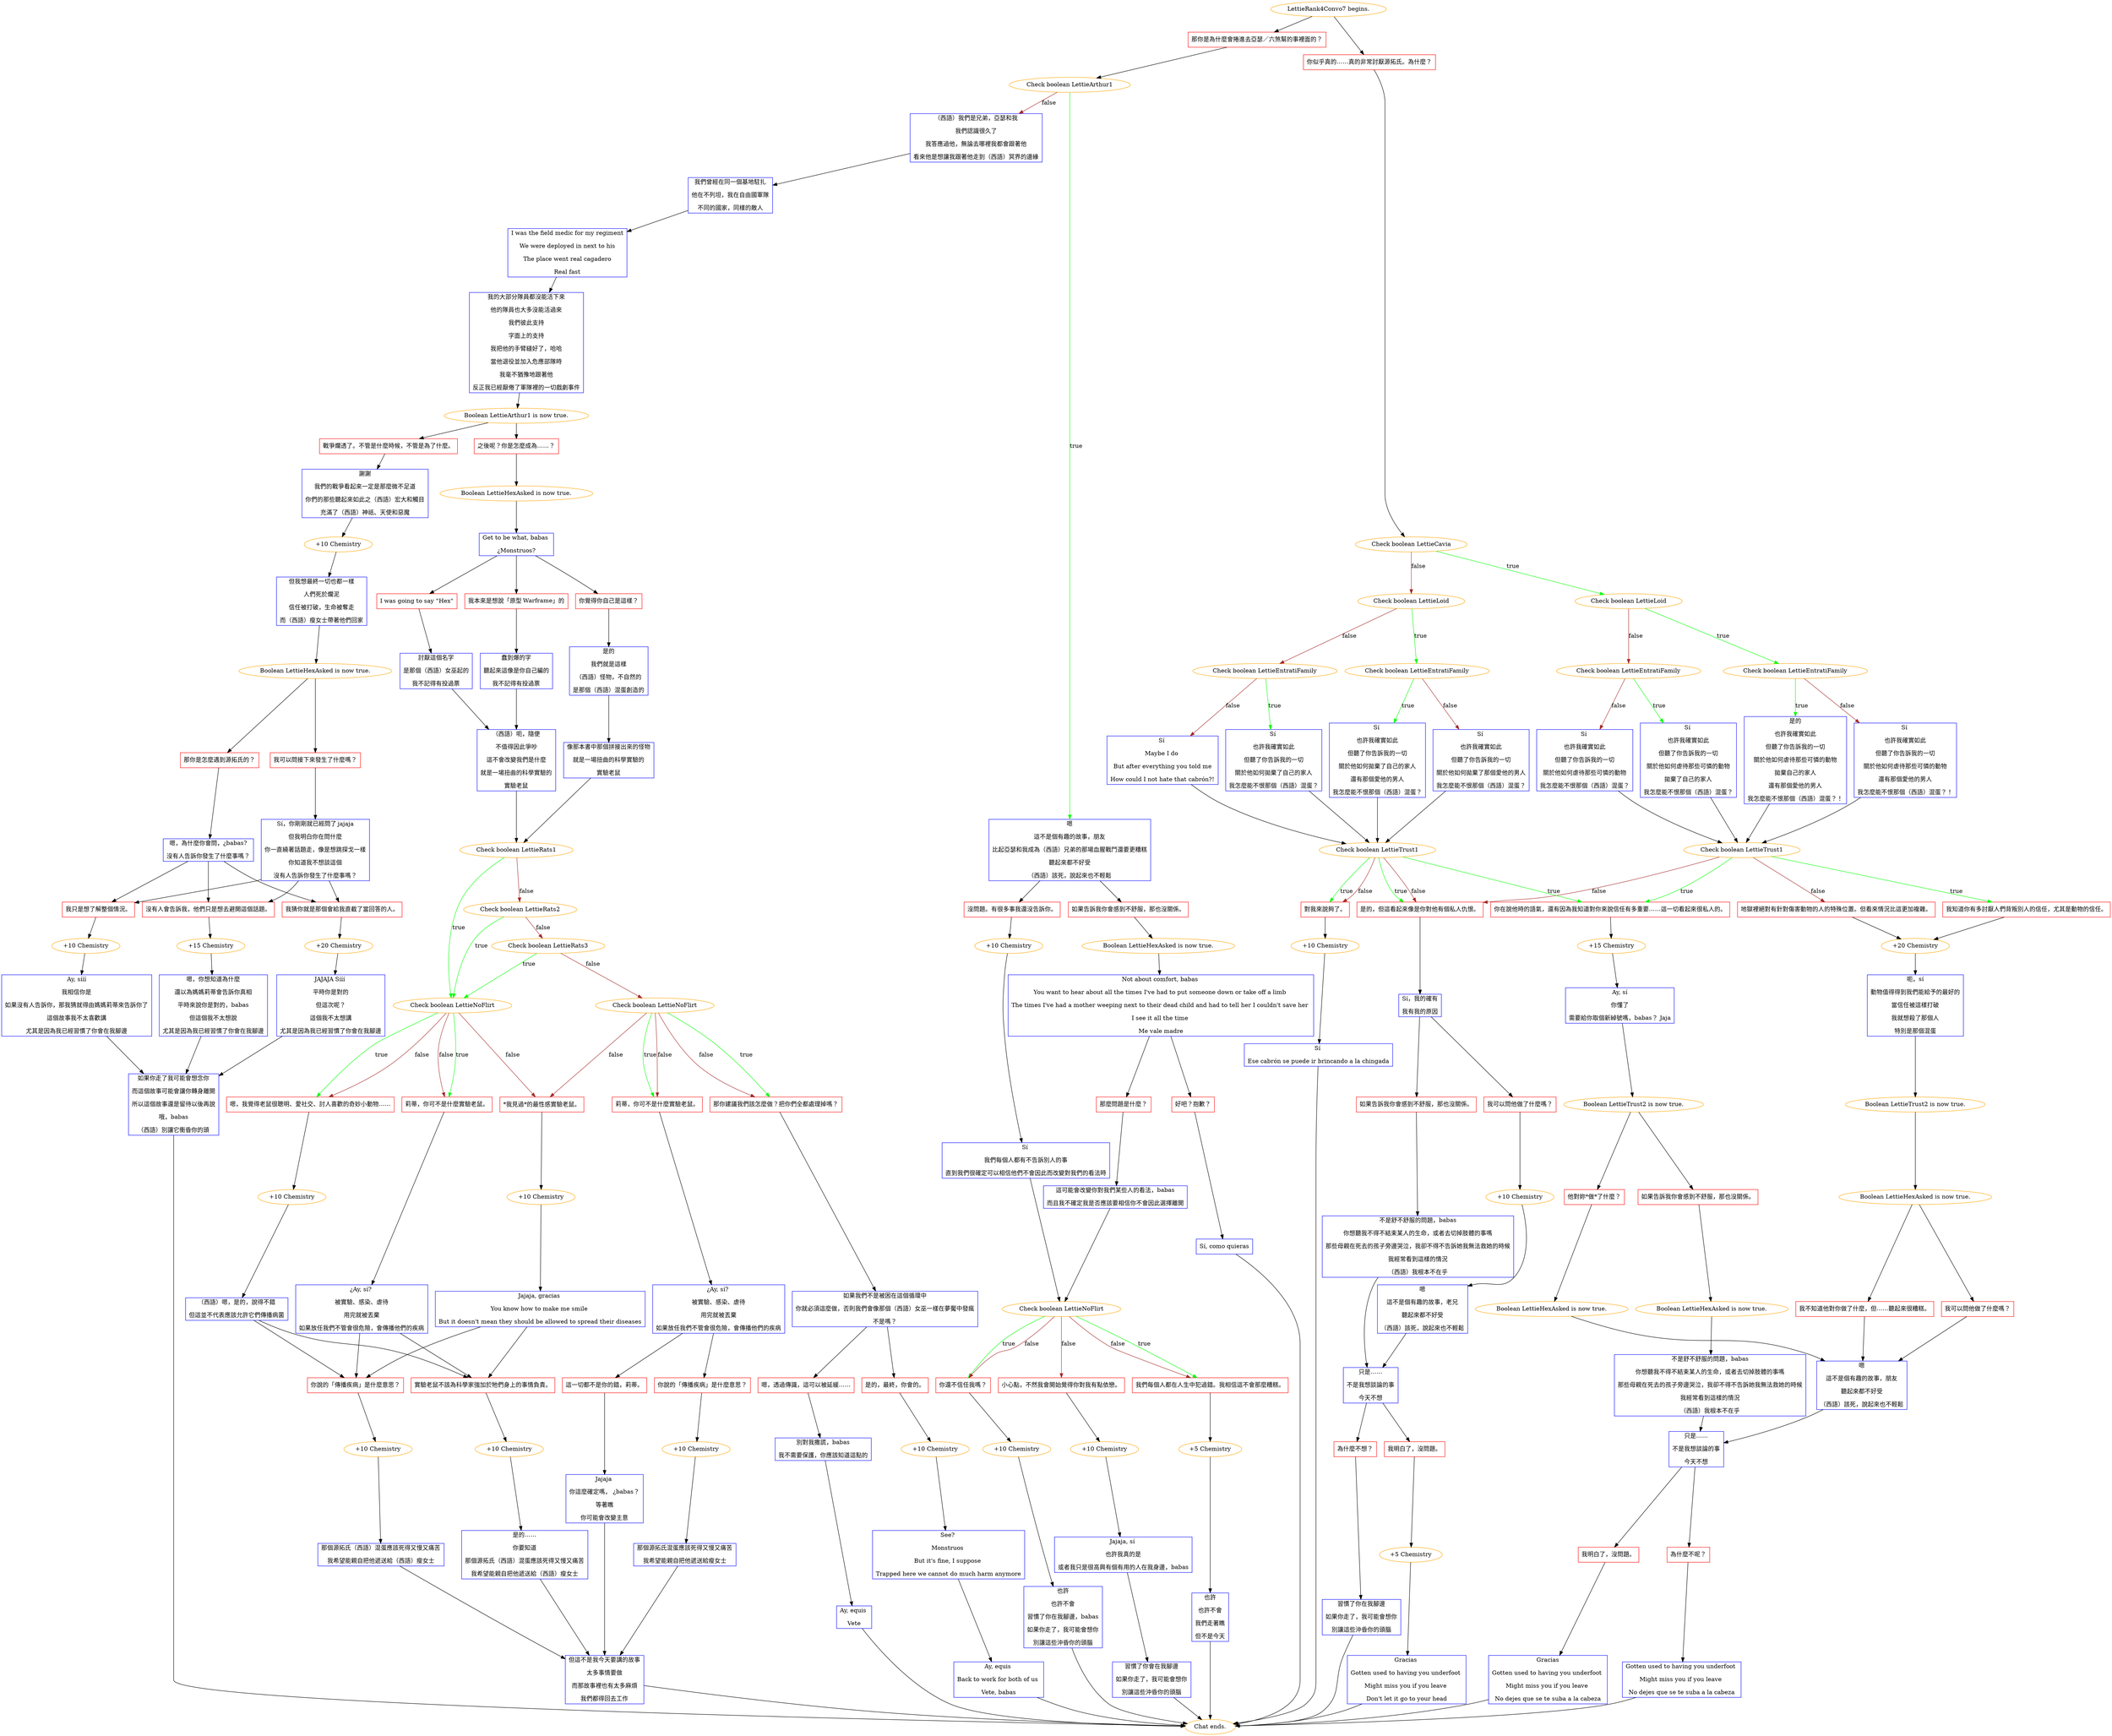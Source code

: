 digraph {
	"LettieRank4Convo7 begins." [color=orange];
		"LettieRank4Convo7 begins." -> j2753838054;
		"LettieRank4Convo7 begins." -> j2151523711;
	j2753838054 [label="那你是為什麼會捲進去亞瑟／六煞幫的事裡面的？",shape=box,color=red];
		j2753838054 -> j4198542070;
	j2151523711 [label="你似乎真的……真的非常討厭源拓氏。為什麼？",shape=box,color=red];
		j2151523711 -> j2175398176;
	j4198542070 [label="Check boolean LettieArthur1",color=orange];
		j4198542070 -> j2203654255 [label=true,color=green];
		j4198542070 -> j3334395765 [label=false,color=brown];
	j2175398176 [label="Check boolean LettieCavia",color=orange];
		j2175398176 -> j1722245119 [label=true,color=green];
		j2175398176 -> j1462679647 [label=false,color=brown];
	j2203654255 [label="嗯
這不是個有趣的故事，朋友
比起亞瑟和我成為（西語）兄弟的那場血腥戰鬥還要更糟糕
聽起來都不好受
（西語）該死，說起來也不輕鬆",shape=box,color=blue];
		j2203654255 -> j3032890865;
		j2203654255 -> j648637753;
	j3334395765 [label="（西語）我們是兄弟，亞瑟和我
我們認識很久了
我答應過他，無論去哪裡我都會跟著他
看來他是想讓我跟著他走到（西語）冥界的邊緣",shape=box,color=blue];
		j3334395765 -> j1037092444;
	j1722245119 [label="Check boolean LettieLoid",color=orange];
		j1722245119 -> j3683673357 [label=true,color=green];
		j1722245119 -> j2031439129 [label=false,color=brown];
	j1462679647 [label="Check boolean LettieLoid",color=orange];
		j1462679647 -> j2648971353 [label=true,color=green];
		j1462679647 -> j427738219 [label=false,color=brown];
	j3032890865 [label="如果告訴我你會感到不舒服，那也沒關係。",shape=box,color=red];
		j3032890865 -> j4210569117;
	j648637753 [label="沒問題。有很多事我還沒告訴你。",shape=box,color=red];
		j648637753 -> j821681914;
	j1037092444 [label="我們曾經在同一個基地駐扎
他在不列坦，我在自由國軍隊
不同的國家，同樣的敵人",shape=box,color=blue];
		j1037092444 -> j868053614;
	j3683673357 [label="Check boolean LettieEntratiFamily",color=orange];
		j3683673357 -> j2007682001 [label=true,color=green];
		j3683673357 -> j4043787813 [label=false,color=brown];
	j2031439129 [label="Check boolean LettieEntratiFamily",color=orange];
		j2031439129 -> j2381667197 [label=true,color=green];
		j2031439129 -> j387843752 [label=false,color=brown];
	j2648971353 [label="Check boolean LettieEntratiFamily",color=orange];
		j2648971353 -> j2727462251 [label=true,color=green];
		j2648971353 -> j1450757856 [label=false,color=brown];
	j427738219 [label="Check boolean LettieEntratiFamily",color=orange];
		j427738219 -> j2934406105 [label=true,color=green];
		j427738219 -> j3732579463 [label=false,color=brown];
	j4210569117 [label="Boolean LettieHexAsked is now true.",color=orange];
		j4210569117 -> j4137339440;
	j821681914 [label="+10 Chemistry",color=orange];
		j821681914 -> j814193415;
	j868053614 [label="I was the field medic for my regiment
We were deployed in next to his
The place went real cagadero
Real fast",shape=box,color=blue];
		j868053614 -> j880597397;
	j2007682001 [label="是的
也許我確實如此
但聽了你告訴我的一切
關於他如何虐待那些可憐的動物
拋棄自己的家人
還有那個愛他的男人
我怎麼能不恨那個（西語）混蛋？！",shape=box,color=blue];
		j2007682001 -> j2607963402;
	j4043787813 [label="Sí 
也許我確實如此
但聽了你告訴我的一切
關於他如何虐待那些可憐的動物
還有那個愛他的男人
我怎麼能不恨那個（西語）混蛋？！",shape=box,color=blue];
		j4043787813 -> j2607963402;
	j2381667197 [label="Sí 
也許我確實如此
但聽了你告訴我的一切
關於他如何虐待那些可憐的動物
拋棄了自己的家人
我怎麼能不恨那個（西語）混蛋？",shape=box,color=blue];
		j2381667197 -> j2607963402;
	j387843752 [label="Sí 
也許我確實如此
但聽了你告訴我的一切
關於他如何虐待那些可憐的動物
我怎麼能不恨那個（西語）混蛋？",shape=box,color=blue];
		j387843752 -> j2607963402;
	j2727462251 [label="Sí 
也許我確實如此
但聽了你告訴我的一切
關於他如何拋棄了自己的家人
還有那個愛他的男人
我怎麼能不恨那個（西語）混蛋？",shape=box,color=blue];
		j2727462251 -> j2639192224;
	j1450757856 [label="Sí 
也許我確實如此
但聽了你告訴我的一切
關於他如何拋棄了那個愛他的男人
我怎麼能不恨那個（西語）混蛋？",shape=box,color=blue];
		j1450757856 -> j2639192224;
	j2934406105 [label="Sí 
也許我確實如此
但聽了你告訴我的一切
關於他如何拋棄了自己的家人
我怎麼能不恨那個（西語）混蛋？",shape=box,color=blue];
		j2934406105 -> j2639192224;
	j3732579463 [label="Sí 
Maybe I do 
But after everything you told me
How could I not hate that cabrón?!",shape=box,color=blue];
		j3732579463 -> j2639192224;
	j4137339440 [label="Not about comfort, babas 
You want to hear about all the times I've had to put someone down or take off a limb 
The times I've had a mother weeping next to their dead child and had to tell her I couldn't save her 
I see it all the time 
Me vale madre",shape=box,color=blue];
		j4137339440 -> j3392043654;
		j4137339440 -> j1811398519;
	j814193415 [label="Sí 
我們每個人都有不告訴別人的事
直到我們很確定可以相信他們不會因此而改變對我們的看法時",shape=box,color=blue];
		j814193415 -> j3334597494;
	j880597397 [label="我的大部分隊員都沒能活下來
他的隊員也大多沒能活過來
我們彼此支持
字面上的支持
我把他的手臂縫好了，哈哈
當他退役並加入危應部隊時
我毫不猶豫地跟著他
反正我已經厭倦了軍隊裡的一切戲劇事件",shape=box,color=blue];
		j880597397 -> j3199073178;
	j2607963402 [label="Check boolean LettieTrust1",color=orange];
		j2607963402 -> j2246498084 [label=true,color=green];
		j2607963402 -> j633688415 [label=true,color=green];
		j2607963402 -> j2057651187 [label=false,color=brown];
		j2607963402 -> j1636044473 [label=false,color=brown];
	j2639192224 [label="Check boolean LettieTrust1",color=orange];
		j2639192224 -> j2246498084 [label=true,color=green];
		j2639192224 -> j1636044473 [label=true,color=green];
		j2639192224 -> j3261423909 [label=true,color=green];
		j2639192224 -> j1636044473 [label=false,color=brown];
		j2639192224 -> j3261423909 [label=false,color=brown];
	j3392043654 [label="那麼問題是什麼？",shape=box,color=red];
		j3392043654 -> j48283662;
	j1811398519 [label="好吧？抱歉？",shape=box,color=red];
		j1811398519 -> j2884352241;
	j3334597494 [label="Check boolean LettieNoFlirt",color=orange];
		j3334597494 -> j32595472 [label=true,color=green];
		j3334597494 -> j2483302135 [label=true,color=green];
		j3334597494 -> j32595472 [label=false,color=brown];
		j3334597494 -> j2483302135 [label=false,color=brown];
		j3334597494 -> j3129316662 [label=false,color=brown];
	j3199073178 [label="Boolean LettieArthur1 is now true.",color=orange];
		j3199073178 -> j1358200753;
		j3199073178 -> j3901639326;
	j2246498084 [label="你在說他時的語氣，還有因為我知道對你來說信任有多重要……這一切看起來很私人的。",shape=box,color=red];
		j2246498084 -> j1723755791;
	j633688415 [label="我知道你有多討厭人們背叛別人的信任，尤其是動物的信任。",shape=box,color=red];
		j633688415 -> j600135278;
	j2057651187 [label="地獄裡絕對有針對傷害動物的人的特殊位置。但看來情況比這更加複雜。",shape=box,color=red];
		j2057651187 -> j600135278;
	j1636044473 [label="是的，但這看起來像是你對他有個私人仇恨。",shape=box,color=red];
		j1636044473 -> j3492033966;
	j3261423909 [label="對我來說夠了。",shape=box,color=red];
		j3261423909 -> j3934167029;
	j48283662 [label="這可能會改變你對我們某些人的看法，babas
而且我不確定我是否應該要相信你不會因此選擇離開",shape=box,color=blue];
		j48283662 -> j3334597494;
	j2884352241 [label="Sí, como quieras",shape=box,color=blue];
		j2884352241 -> "Chat ends.";
	j32595472 [label="你還不信任我嗎？",shape=box,color=red];
		j32595472 -> j1894941619;
	j2483302135 [label="我們每個人都在人生中犯過錯。我相信這不會那麼糟糕。",shape=box,color=red];
		j2483302135 -> j3922971902;
	j3129316662 [label="小心點，不然我會開始覺得你對我有點依戀。",shape=box,color=red];
		j3129316662 -> j2019319732;
	j1358200753 [label="之後呢？你是怎麼成為……？",shape=box,color=red];
		j1358200753 -> j810874360;
	j3901639326 [label="戰爭爛透了。不管是什麼時候，不管是為了什麼。",shape=box,color=red];
		j3901639326 -> j3145565796;
	j1723755791 [label="+15 Chemistry",color=orange];
		j1723755791 -> j3177409275;
	j600135278 [label="+20 Chemistry",color=orange];
		j600135278 -> j1998577823;
	j3492033966 [label="Sí，我的確有
我有我的原因",shape=box,color=blue];
		j3492033966 -> j1502202973;
		j3492033966 -> j508900617;
	j3934167029 [label="+10 Chemistry",color=orange];
		j3934167029 -> j2545343613;
	"Chat ends." [color=orange];
	j1894941619 [label="+10 Chemistry",color=orange];
		j1894941619 -> j2751112422;
	j3922971902 [label="+5 Chemistry",color=orange];
		j3922971902 -> j956744758;
	j2019319732 [label="+10 Chemistry",color=orange];
		j2019319732 -> j3549659511;
	j810874360 [label="Boolean LettieHexAsked is now true.",color=orange];
		j810874360 -> j3854301837;
	j3145565796 [label="謝謝
我們的戰爭看起來一定是那麼微不足道
你們的那些聽起來如此之（西語）宏大和觸目
充滿了（西語）神祇、天使和惡魔",shape=box,color=blue];
		j3145565796 -> j1615192342;
	j3177409275 [label="Ay, sí
你懂了
需要給你取個新綽號嗎，babas？ Jaja",shape=box,color=blue];
		j3177409275 -> j361145228;
	j1998577823 [label="呃，sí
動物值得得到我們能給予的最好的
當信任被這樣打破
我就想殺了那個人
特別是那個混蛋",shape=box,color=blue];
		j1998577823 -> j3851817314;
	j1502202973 [label="我可以問他做了什麼嗎？",shape=box,color=red];
		j1502202973 -> j2914873110;
	j508900617 [label="如果告訴我你會感到不舒服，那也沒關係。",shape=box,color=red];
		j508900617 -> j1595698390;
	j2545343613 [label="Sí 
Ese cabrón se puede ir brincando a la chingada",shape=box,color=blue];
		j2545343613 -> "Chat ends.";
	j2751112422 [label="也許
也許不會
習慣了你在我腳邊，babas
如果你走了，我可能會想你
別讓這些沖昏你的頭腦",shape=box,color=blue];
		j2751112422 -> "Chat ends.";
	j956744758 [label="也許
也許不會
我們走著瞧
但不是今天",shape=box,color=blue];
		j956744758 -> "Chat ends.";
	j3549659511 [label="Jajaja, sí 
也許我真的是
或者我只是很高興有個有用的人在我身邊，babas",shape=box,color=blue];
		j3549659511 -> j2459412491;
	j3854301837 [label="Get to be what, babas 
¿Monstruos?",shape=box,color=blue];
		j3854301837 -> j922273431;
		j3854301837 -> j628824860;
		j3854301837 -> j2372211983;
	j1615192342 [label="+10 Chemistry",color=orange];
		j1615192342 -> j3906197084;
	j361145228 [label="Boolean LettieTrust2 is now true.",color=orange];
		j361145228 -> j1126512552;
		j361145228 -> j3676707853;
	j3851817314 [label="Boolean LettieTrust2 is now true.",color=orange];
		j3851817314 -> j2496314247;
	j2914873110 [label="+10 Chemistry",color=orange];
		j2914873110 -> j4060150987;
	j1595698390 [label="不是舒不舒服的問題，babas
你想聽我不得不結束某人的生命，或者去切掉肢體的事嗎
那些母親在死去的孩子旁邊哭泣，我卻不得不告訴她我無法救她的時候
我經常看到這樣的情況
（西語）我根本不在乎",shape=box,color=blue];
		j1595698390 -> j2284299279;
	j2459412491 [label="習慣了你會在我腳邊
如果你走了，我可能會想你
別讓這些沖昏你的頭腦",shape=box,color=blue];
		j2459412491 -> "Chat ends.";
	j922273431 [label="I was going to say \"Hex\"",shape=box,color=red];
		j922273431 -> j2611621640;
	j628824860 [label="我本來是想說「原型 Warframe」的",shape=box,color=red];
		j628824860 -> j2049948676;
	j2372211983 [label="你覺得你自己是這樣？",shape=box,color=red];
		j2372211983 -> j1009344137;
	j3906197084 [label="但我想最終一切也都一樣
人們死於爛泥
信任被打破，生命被奪走
而（西語）瘦女士帶著他們回家",shape=box,color=blue];
		j3906197084 -> j537791958;
	j1126512552 [label="如果告訴我你會感到不舒服，那也沒關係。",shape=box,color=red];
		j1126512552 -> j737698437;
	j3676707853 [label="他對妳*做*了什麼？",shape=box,color=red];
		j3676707853 -> j560734984;
	j2496314247 [label="Boolean LettieHexAsked is now true.",color=orange];
		j2496314247 -> j1617086412;
		j2496314247 -> j3595914498;
	j4060150987 [label="嗯
這不是個有趣的故事，老兄
聽起來都不好受
（西語）該死，說起來也不輕鬆",shape=box,color=blue];
		j4060150987 -> j2284299279;
	j2284299279 [label="只是……
不是我想談論的事
今天不想",shape=box,color=blue];
		j2284299279 -> j4091213791;
		j2284299279 -> j4158081544;
	j2611621640 [label="討厭這個名字
是那個（西語）女巫起的
我不記得有投過票",shape=box,color=blue];
		j2611621640 -> j1591876319;
	j2049948676 [label="蠢到爆的字
聽起來這像是你自己編的
我不記得有投過票",shape=box,color=blue];
		j2049948676 -> j1591876319;
	j1009344137 [label="是的
我們就是這樣
（西語）怪物，不自然的
是那個（西語）混蛋創造的",shape=box,color=blue];
		j1009344137 -> j3230712051;
	j537791958 [label="Boolean LettieHexAsked is now true.",color=orange];
		j537791958 -> j2891010064;
		j537791958 -> j1065660896;
	j737698437 [label="Boolean LettieHexAsked is now true.",color=orange];
		j737698437 -> j3139708124;
	j560734984 [label="Boolean LettieHexAsked is now true.",color=orange];
		j560734984 -> j1839360779;
	j1617086412 [label="我不知道他對你做了什麼，但……聽起來很糟糕。",shape=box,color=red];
		j1617086412 -> j1839360779;
	j3595914498 [label="我可以問他做了什麼嗎？",shape=box,color=red];
		j3595914498 -> j1839360779;
	j4091213791 [label="為什麼不想？",shape=box,color=red];
		j4091213791 -> j2971788190;
	j4158081544 [label="我明白了，沒問題。",shape=box,color=red];
		j4158081544 -> j63194486;
	j1591876319 [label="（西語）呃，隨便
不值得因此爭吵
這不會改變我們是什麼
就是一場扭曲的科學實驗的
實驗老鼠",shape=box,color=blue];
		j1591876319 -> j576232559;
	j3230712051 [label="像那本書中那個拼接出來的怪物
就是一場扭曲的科學實驗的
實驗老鼠",shape=box,color=blue];
		j3230712051 -> j576232559;
	j2891010064 [label="那你是怎麼遇到源拓氏的？",shape=box,color=red];
		j2891010064 -> j3739587000;
	j1065660896 [label="我可以問接下來發生了什麼嗎？",shape=box,color=red];
		j1065660896 -> j665457187;
	j3139708124 [label="不是舒不舒服的問題，babas
你想聽我不得不結束某人的生命，或者去切掉肢體的事嗎
那些母親在死去的孩子旁邊哭泣，我卻不得不告訴她我無法救她的時候
我經常看到這樣的情況
（西語）我根本不在乎",shape=box,color=blue];
		j3139708124 -> j3204989608;
	j1839360779 [label="嗯
這不是個有趣的故事，朋友
聽起來都不好受
（西語）該死，說起來也不輕鬆",shape=box,color=blue];
		j1839360779 -> j3204989608;
	j2971788190 [label="習慣了你在我腳邊
如果你走了，我可能會想你
別讓這些沖昏你的頭腦",shape=box,color=blue];
		j2971788190 -> "Chat ends.";
	j63194486 [label="+5 Chemistry",color=orange];
		j63194486 -> j860191297;
	j576232559 [label="Check boolean LettieRats1",color=orange];
		j576232559 -> j1695584173 [label=true,color=green];
		j576232559 -> j4178731299 [label=false,color=brown];
	j3739587000 [label="嗯，為什麼你會問，¿babas?
沒有人告訴你發生了什麼事嗎？",shape=box,color=blue];
		j3739587000 -> j1784676583;
		j3739587000 -> j1529553605;
		j3739587000 -> j2590011615;
	j665457187 [label="Sí，你剛剛就已經問了 jajaja
但我明白你在問什麼
你一直繞著話題走，像是想跳探戈一樣
你知道我不想談這個
沒有人告訴你發生了什麼事嗎？",shape=box,color=blue];
		j665457187 -> j1784676583;
		j665457187 -> j1529553605;
		j665457187 -> j2590011615;
	j3204989608 [label="只是……
不是我想談論的事
今天不想",shape=box,color=blue];
		j3204989608 -> j2364593156;
		j3204989608 -> j1579682303;
	j860191297 [label="Gracias 
Gotten used to having you underfoot 
Might miss you if you leave 
Don't let it go to your head",shape=box,color=blue];
		j860191297 -> "Chat ends.";
	j1695584173 [label="Check boolean LettieNoFlirt",color=orange];
		j1695584173 -> j550478251 [label=true,color=green];
		j1695584173 -> j3778744899 [label=true,color=green];
		j1695584173 -> j550478251 [label=false,color=brown];
		j1695584173 -> j3778744899 [label=false,color=brown];
		j1695584173 -> j1146786653 [label=false,color=brown];
	j4178731299 [label="Check boolean LettieRats2",color=orange];
		j4178731299 -> j1695584173 [label=true,color=green];
		j4178731299 -> j3581880316 [label=false,color=brown];
	j1784676583 [label="我只是想了解整個情況。",shape=box,color=red];
		j1784676583 -> j472585476;
	j1529553605 [label="沒有人會告訴我，他們只是想去避開這個話題。",shape=box,color=red];
		j1529553605 -> j78899353;
	j2590011615 [label="我猜你就是那個會給我直截了當回答的人。",shape=box,color=red];
		j2590011615 -> j2235345975;
	j2364593156 [label="為什麼不呢？",shape=box,color=red];
		j2364593156 -> j2795009975;
	j1579682303 [label="我明白了，沒問題。",shape=box,color=red];
		j1579682303 -> j355106435;
	j550478251 [label="莉蒂，你可不是什麼實驗老鼠。",shape=box,color=red];
		j550478251 -> j2071917706;
	j3778744899 [label="嗯，我覺得老鼠很聰明、愛社交、討人喜歡的奇妙小動物……",shape=box,color=red];
		j3778744899 -> j1821840316;
	j1146786653 [label="*我見過*的最性感實驗老鼠。",shape=box,color=red];
		j1146786653 -> j2680856233;
	j3581880316 [label="Check boolean LettieRats3",color=orange];
		j3581880316 -> j1695584173 [label=true,color=green];
		j3581880316 -> j853067559 [label=false,color=brown];
	j472585476 [label="+10 Chemistry",color=orange];
		j472585476 -> j4242413393;
	j78899353 [label="+15 Chemistry",color=orange];
		j78899353 -> j140234364;
	j2235345975 [label="+20 Chemistry",color=orange];
		j2235345975 -> j3894746585;
	j2795009975 [label="Gotten used to having you underfoot 
Might miss you if you leave 
No dejes que se te suba a la cabeza",shape=box,color=blue];
		j2795009975 -> "Chat ends.";
	j355106435 [label="Gracias
Gotten used to having you underfoot 
Might miss you if you leave 
No dejes que se te suba a la cabeza",shape=box,color=blue];
		j355106435 -> "Chat ends.";
	j2071917706 [label="¿Ay, sí? 
被實驗、感染、虐待
用完就被丟棄
如果放任我們不管會很危險，會傳播他們的疾病",shape=box,color=blue];
		j2071917706 -> j194452670;
		j2071917706 -> j3494098663;
	j1821840316 [label="+10 Chemistry",color=orange];
		j1821840316 -> j3190721172;
	j2680856233 [label="+10 Chemistry",color=orange];
		j2680856233 -> j1475379594;
	j853067559 [label="Check boolean LettieNoFlirt",color=orange];
		j853067559 -> j164359704 [label=true,color=green];
		j853067559 -> j3851804644 [label=true,color=green];
		j853067559 -> j1146786653 [label=false,color=brown];
		j853067559 -> j164359704 [label=false,color=brown];
		j853067559 -> j3851804644 [label=false,color=brown];
	j4242413393 [label="Ay, sííí
我相信你是
如果沒有人告訴你，那我猜就得由媽媽莉蒂來告訴你了
這個故事我不太喜歡講
尤其是因為我已經習慣了你會在我腳邊",shape=box,color=blue];
		j4242413393 -> j3494887972;
	j140234364 [label="嗯，你想知道為什麼
還以為媽媽莉蒂會告訴你真相
平時來說你是對的，babas
但這個我不太想說
尤其是因為我已經習慣了你會在我腳邊",shape=box,color=blue];
		j140234364 -> j3494887972;
	j3894746585 [label="JAJAJA Sííí 
平時你是對的
但這次呢？
這個我不太想講
尤其是因為我已經習慣了你會在我腳邊",shape=box,color=blue];
		j3894746585 -> j3494887972;
	j194452670 [label="你說的「傳播疾病」是什麼意思？",shape=box,color=red];
		j194452670 -> j4117100287;
	j3494098663 [label="實驗老鼠不該為科學家強加於牠們身上的事情負責。",shape=box,color=red];
		j3494098663 -> j3934810361;
	j3190721172 [label="（西語）嗯，是的，說得不錯
但這並不代表應該允許它們傳播病菌",shape=box,color=blue];
		j3190721172 -> j194452670;
		j3190721172 -> j3494098663;
	j1475379594 [label="Jajaja, gracias 
You know how to make me smile 
But it doesn't mean they should be allowed to spread their diseases",shape=box,color=blue];
		j1475379594 -> j194452670;
		j1475379594 -> j3494098663;
	j164359704 [label="莉蒂，你可不是什麼實驗老鼠。",shape=box,color=red];
		j164359704 -> j4018124302;
	j3851804644 [label="那你建議我們該怎麼做？把你們全都處理掉嗎？",shape=box,color=red];
		j3851804644 -> j2042966226;
	j3494887972 [label="如果你走了我可能會想念你
而這個故事可能會讓你轉身離開
所以這個故事還是留待以後再說
哦，babas
（西語）別讓它衝昏你的頭",shape=box,color=blue];
		j3494887972 -> "Chat ends.";
	j4117100287 [label="+10 Chemistry",color=orange];
		j4117100287 -> j3763764271;
	j3934810361 [label="+10 Chemistry",color=orange];
		j3934810361 -> j567072331;
	j4018124302 [label="¿Ay, sí? 
被實驗、感染、虐待
用完就被丟棄
如果放任我們不管會很危險，會傳播他們的疾病",shape=box,color=blue];
		j4018124302 -> j1157394636;
		j4018124302 -> j4287806732;
	j2042966226 [label="如果我們不是被困在這個循環中
你就必須這麼做，否則我們會像那個（西語）女巫一樣在夢魘中發瘋
不是嗎？",shape=box,color=blue];
		j2042966226 -> j3193903717;
		j2042966226 -> j1895134141;
	j3763764271 [label="那個源拓氏（西語）混蛋應該死得又慢又痛苦
我希望能親自把他遞送給（西語）瘦女士",shape=box,color=blue];
		j3763764271 -> j1917072367;
	j567072331 [label="是的……
你要知道
那個源拓氏（西語）混蛋應該死得又慢又痛苦
我希望能親自把他遞送給（西語）瘦女士",shape=box,color=blue];
		j567072331 -> j1917072367;
	j1157394636 [label="你說的「傳播疾病」是什麼意思？",shape=box,color=red];
		j1157394636 -> j1192387971;
	j4287806732 [label="這一切都不是你的錯，莉蒂。",shape=box,color=red];
		j4287806732 -> j4003564235;
	j3193903717 [label="是的，最終，你會的。",shape=box,color=red];
		j3193903717 -> j4092679339;
	j1895134141 [label="嗯，透過傳識，這可以被延緩……",shape=box,color=red];
		j1895134141 -> j3101676331;
	j1917072367 [label="但這不是我今天要講的故事
太多事情要做
而那故事裡也有太多麻煩
我們都得回去工作",shape=box,color=blue];
		j1917072367 -> "Chat ends.";
	j1192387971 [label="+10 Chemistry",color=orange];
		j1192387971 -> j75633518;
	j4003564235 [label="Jajaja 
你這麼確定嗎， ¿babas？
等著瞧
你可能會改變主意",shape=box,color=blue];
		j4003564235 -> j1917072367;
	j4092679339 [label="+10 Chemistry",color=orange];
		j4092679339 -> j2819533656;
	j3101676331 [label="別對我撒謊，babas
我不需要保護，你應該知道這點的",shape=box,color=blue];
		j3101676331 -> j3508021598;
	j75633518 [label="那個源拓氏混蛋應該死得又慢又痛苦
我希望能親自把他遞送給瘦女士",shape=box,color=blue];
		j75633518 -> j1917072367;
	j2819533656 [label="See? 
Monstruos 
But it's fine, I suppose 
Trapped here we cannot do much harm anymore",shape=box,color=blue];
		j2819533656 -> j921633947;
	j3508021598 [label="Ay, equis 
Vete",shape=box,color=blue];
		j3508021598 -> "Chat ends.";
	j921633947 [label="Ay, equis 
Back to work for both of us 
Vete, babas",shape=box,color=blue];
		j921633947 -> "Chat ends.";
}